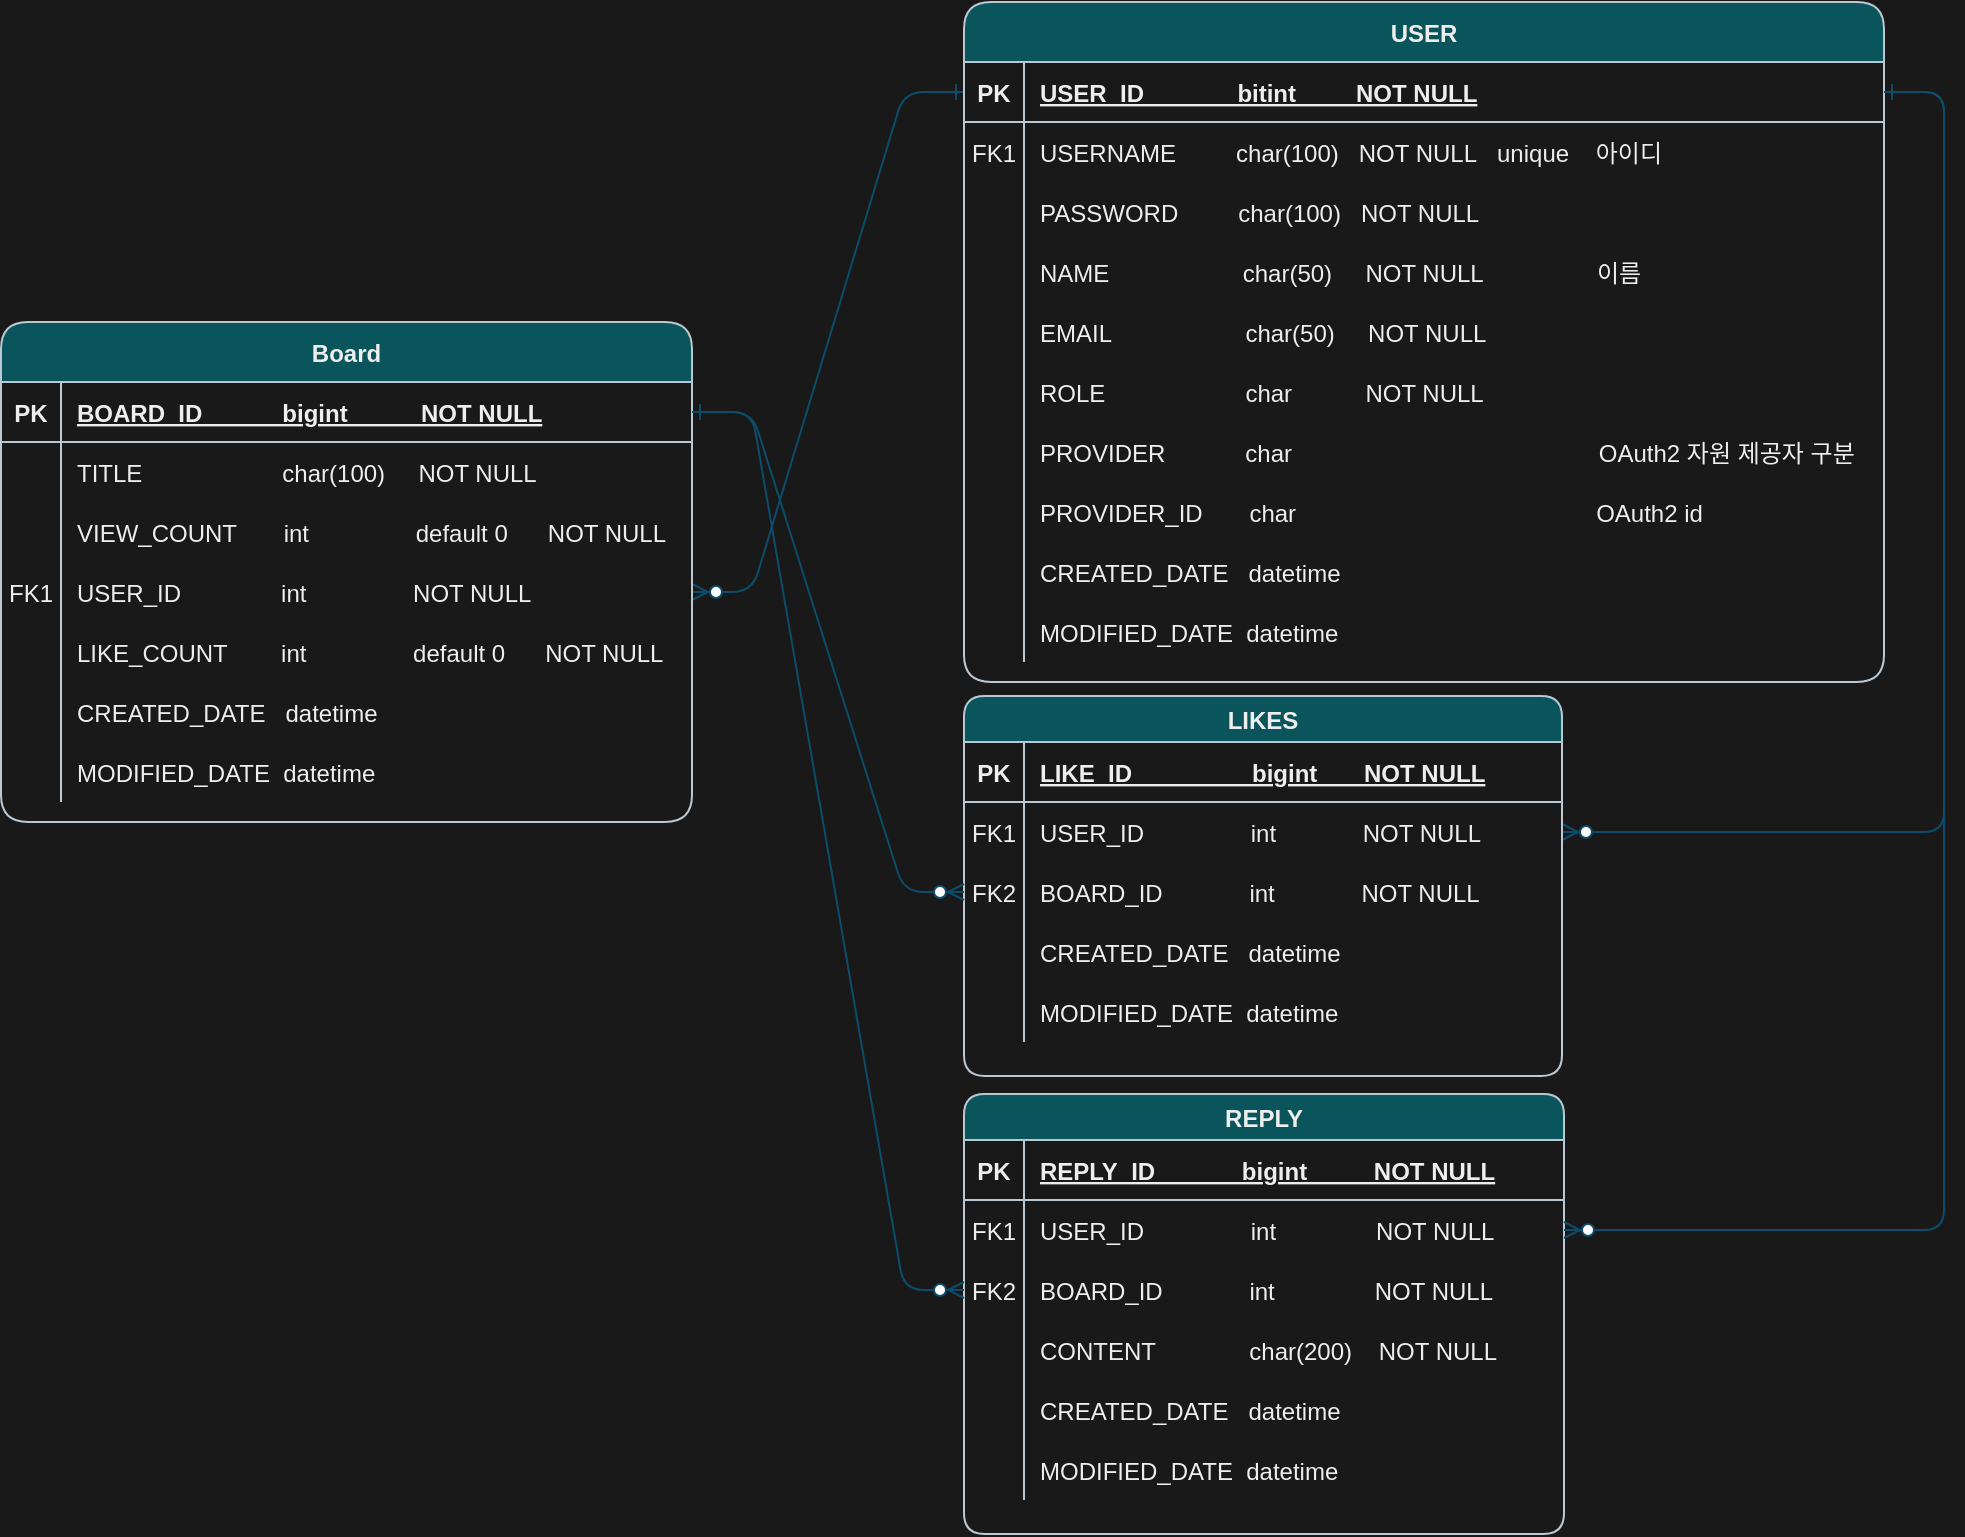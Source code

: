 <mxfile version="21.7.5" type="github">
  <diagram id="R2lEEEUBdFMjLlhIrx00" name="Page-1">
    <mxGraphModel dx="1559" dy="831" grid="0" gridSize="36" guides="1" tooltips="1" connect="1" arrows="1" fold="1" page="1" pageScale="1" pageWidth="3300" pageHeight="4681" background="#191919" math="0" shadow="0" extFonts="Permanent Marker^https://fonts.googleapis.com/css?family=Permanent+Marker">
      <root>
        <mxCell id="0" />
        <mxCell id="1" parent="0" />
        <mxCell id="C-vyLk0tnHw3VtMMgP7b-1" value="" style="edgeStyle=entityRelationEdgeStyle;endArrow=ERzeroToMany;startArrow=ERone;endFill=1;startFill=0;labelBackgroundColor=none;fontColor=default;strokeColor=#0B4D6A;exitX=0;exitY=0.5;exitDx=0;exitDy=0;" parent="1" source="C-vyLk0tnHw3VtMMgP7b-3" target="-HWNEprOn2uuFuB8pTzs-9" edge="1">
          <mxGeometry width="100" height="100" relative="1" as="geometry">
            <mxPoint x="340" y="682" as="sourcePoint" />
            <mxPoint x="232" y="350" as="targetPoint" />
            <Array as="points">
              <mxPoint x="355" y="281" />
              <mxPoint x="336" y="285" />
              <mxPoint x="249" y="335" />
            </Array>
          </mxGeometry>
        </mxCell>
        <mxCell id="C-vyLk0tnHw3VtMMgP7b-12" value="" style="edgeStyle=entityRelationEdgeStyle;endArrow=ERzeroToMany;startArrow=ERone;endFill=1;startFill=0;labelBackgroundColor=none;fontColor=default;strokeColor=#0B4D6A;" parent="1" source="C-vyLk0tnHw3VtMMgP7b-3" target="C-vyLk0tnHw3VtMMgP7b-17" edge="1">
          <mxGeometry width="100" height="100" relative="1" as="geometry">
            <mxPoint x="450" y="142" as="sourcePoint" />
            <mxPoint x="510" y="167" as="targetPoint" />
          </mxGeometry>
        </mxCell>
        <mxCell id="C-vyLk0tnHw3VtMMgP7b-2" value="USER" style="shape=table;startSize=30;container=1;collapsible=1;childLayout=tableLayout;fixedRows=1;rowLines=0;fontStyle=1;align=center;resizeLast=1;rounded=1;labelBackgroundColor=none;fillColor=#09555B;strokeColor=#BAC8D3;fontColor=#EEEEEE;" parent="1" vertex="1">
          <mxGeometry x="526" y="17" width="460" height="340" as="geometry" />
        </mxCell>
        <mxCell id="C-vyLk0tnHw3VtMMgP7b-3" value="" style="shape=partialRectangle;collapsible=0;dropTarget=0;pointerEvents=0;fillColor=none;points=[[0,0.5],[1,0.5]];portConstraint=eastwest;top=0;left=0;right=0;bottom=1;rounded=1;labelBackgroundColor=none;strokeColor=#BAC8D3;fontColor=#EEEEEE;" parent="C-vyLk0tnHw3VtMMgP7b-2" vertex="1">
          <mxGeometry y="30" width="460" height="30" as="geometry" />
        </mxCell>
        <mxCell id="C-vyLk0tnHw3VtMMgP7b-4" value="PK" style="shape=partialRectangle;overflow=hidden;connectable=0;fillColor=none;top=0;left=0;bottom=0;right=0;fontStyle=1;rounded=1;labelBackgroundColor=none;strokeColor=#BAC8D3;fontColor=#EEEEEE;" parent="C-vyLk0tnHw3VtMMgP7b-3" vertex="1">
          <mxGeometry width="30" height="30" as="geometry">
            <mxRectangle width="30" height="30" as="alternateBounds" />
          </mxGeometry>
        </mxCell>
        <mxCell id="C-vyLk0tnHw3VtMMgP7b-5" value="USER_ID              bitint         NOT NULL " style="shape=partialRectangle;overflow=hidden;connectable=0;fillColor=none;top=0;left=0;bottom=0;right=0;align=left;spacingLeft=6;fontStyle=5;rounded=1;labelBackgroundColor=none;strokeColor=#BAC8D3;fontColor=#EEEEEE;" parent="C-vyLk0tnHw3VtMMgP7b-3" vertex="1">
          <mxGeometry x="30" width="430" height="30" as="geometry">
            <mxRectangle width="430" height="30" as="alternateBounds" />
          </mxGeometry>
        </mxCell>
        <mxCell id="C-vyLk0tnHw3VtMMgP7b-6" value="" style="shape=partialRectangle;collapsible=0;dropTarget=0;pointerEvents=0;fillColor=none;points=[[0,0.5],[1,0.5]];portConstraint=eastwest;top=0;left=0;right=0;bottom=0;rounded=1;labelBackgroundColor=none;strokeColor=#BAC8D3;fontColor=#EEEEEE;" parent="C-vyLk0tnHw3VtMMgP7b-2" vertex="1">
          <mxGeometry y="60" width="460" height="30" as="geometry" />
        </mxCell>
        <mxCell id="C-vyLk0tnHw3VtMMgP7b-7" value="FK1" style="shape=partialRectangle;overflow=hidden;connectable=0;fillColor=none;top=0;left=0;bottom=0;right=0;rounded=1;labelBackgroundColor=none;strokeColor=#BAC8D3;fontColor=#EEEEEE;" parent="C-vyLk0tnHw3VtMMgP7b-6" vertex="1">
          <mxGeometry width="30" height="30" as="geometry">
            <mxRectangle width="30" height="30" as="alternateBounds" />
          </mxGeometry>
        </mxCell>
        <mxCell id="C-vyLk0tnHw3VtMMgP7b-8" value="USERNAME         char(100)   NOT NULL   unique    아이디" style="shape=partialRectangle;overflow=hidden;connectable=0;fillColor=none;top=0;left=0;bottom=0;right=0;align=left;spacingLeft=6;rounded=1;labelBackgroundColor=none;strokeColor=#BAC8D3;fontColor=#EEEEEE;" parent="C-vyLk0tnHw3VtMMgP7b-6" vertex="1">
          <mxGeometry x="30" width="430" height="30" as="geometry">
            <mxRectangle width="430" height="30" as="alternateBounds" />
          </mxGeometry>
        </mxCell>
        <mxCell id="C-vyLk0tnHw3VtMMgP7b-9" value="" style="shape=partialRectangle;collapsible=0;dropTarget=0;pointerEvents=0;fillColor=none;points=[[0,0.5],[1,0.5]];portConstraint=eastwest;top=0;left=0;right=0;bottom=0;rounded=1;labelBackgroundColor=none;strokeColor=#BAC8D3;fontColor=#EEEEEE;" parent="C-vyLk0tnHw3VtMMgP7b-2" vertex="1">
          <mxGeometry y="90" width="460" height="30" as="geometry" />
        </mxCell>
        <mxCell id="C-vyLk0tnHw3VtMMgP7b-10" value="" style="shape=partialRectangle;overflow=hidden;connectable=0;fillColor=none;top=0;left=0;bottom=0;right=0;rounded=1;labelBackgroundColor=none;strokeColor=#BAC8D3;fontColor=#EEEEEE;" parent="C-vyLk0tnHw3VtMMgP7b-9" vertex="1">
          <mxGeometry width="30" height="30" as="geometry">
            <mxRectangle width="30" height="30" as="alternateBounds" />
          </mxGeometry>
        </mxCell>
        <mxCell id="C-vyLk0tnHw3VtMMgP7b-11" value="PASSWORD         char(100)   NOT NULL" style="shape=partialRectangle;overflow=hidden;connectable=0;fillColor=none;top=0;left=0;bottom=0;right=0;align=left;spacingLeft=6;rounded=1;labelBackgroundColor=none;strokeColor=#BAC8D3;fontColor=#EEEEEE;" parent="C-vyLk0tnHw3VtMMgP7b-9" vertex="1">
          <mxGeometry x="30" width="430" height="30" as="geometry">
            <mxRectangle width="430" height="30" as="alternateBounds" />
          </mxGeometry>
        </mxCell>
        <mxCell id="-HWNEprOn2uuFuB8pTzs-16" style="shape=partialRectangle;collapsible=0;dropTarget=0;pointerEvents=0;fillColor=none;points=[[0,0.5],[1,0.5]];portConstraint=eastwest;top=0;left=0;right=0;bottom=0;rounded=1;labelBackgroundColor=none;strokeColor=#BAC8D3;fontColor=#EEEEEE;" vertex="1" parent="C-vyLk0tnHw3VtMMgP7b-2">
          <mxGeometry y="120" width="460" height="30" as="geometry" />
        </mxCell>
        <mxCell id="-HWNEprOn2uuFuB8pTzs-17" style="shape=partialRectangle;overflow=hidden;connectable=0;fillColor=none;top=0;left=0;bottom=0;right=0;rounded=1;labelBackgroundColor=none;strokeColor=#BAC8D3;fontColor=#EEEEEE;" vertex="1" parent="-HWNEprOn2uuFuB8pTzs-16">
          <mxGeometry width="30" height="30" as="geometry">
            <mxRectangle width="30" height="30" as="alternateBounds" />
          </mxGeometry>
        </mxCell>
        <mxCell id="-HWNEprOn2uuFuB8pTzs-18" value="NAME                    char(50)     NOT NULL                 이름" style="shape=partialRectangle;overflow=hidden;connectable=0;fillColor=none;top=0;left=0;bottom=0;right=0;align=left;spacingLeft=6;rounded=1;labelBackgroundColor=none;strokeColor=#BAC8D3;fontColor=#EEEEEE;" vertex="1" parent="-HWNEprOn2uuFuB8pTzs-16">
          <mxGeometry x="30" width="430" height="30" as="geometry">
            <mxRectangle width="430" height="30" as="alternateBounds" />
          </mxGeometry>
        </mxCell>
        <mxCell id="-HWNEprOn2uuFuB8pTzs-19" style="shape=partialRectangle;collapsible=0;dropTarget=0;pointerEvents=0;fillColor=none;points=[[0,0.5],[1,0.5]];portConstraint=eastwest;top=0;left=0;right=0;bottom=0;rounded=1;labelBackgroundColor=none;strokeColor=#BAC8D3;fontColor=#EEEEEE;" vertex="1" parent="C-vyLk0tnHw3VtMMgP7b-2">
          <mxGeometry y="150" width="460" height="30" as="geometry" />
        </mxCell>
        <mxCell id="-HWNEprOn2uuFuB8pTzs-20" style="shape=partialRectangle;overflow=hidden;connectable=0;fillColor=none;top=0;left=0;bottom=0;right=0;rounded=1;labelBackgroundColor=none;strokeColor=#BAC8D3;fontColor=#EEEEEE;" vertex="1" parent="-HWNEprOn2uuFuB8pTzs-19">
          <mxGeometry width="30" height="30" as="geometry">
            <mxRectangle width="30" height="30" as="alternateBounds" />
          </mxGeometry>
        </mxCell>
        <mxCell id="-HWNEprOn2uuFuB8pTzs-21" value="EMAIL                    char(50)     NOT NULL" style="shape=partialRectangle;overflow=hidden;connectable=0;fillColor=none;top=0;left=0;bottom=0;right=0;align=left;spacingLeft=6;rounded=1;labelBackgroundColor=none;strokeColor=#BAC8D3;fontColor=#EEEEEE;" vertex="1" parent="-HWNEprOn2uuFuB8pTzs-19">
          <mxGeometry x="30" width="430" height="30" as="geometry">
            <mxRectangle width="430" height="30" as="alternateBounds" />
          </mxGeometry>
        </mxCell>
        <mxCell id="-HWNEprOn2uuFuB8pTzs-22" style="shape=partialRectangle;collapsible=0;dropTarget=0;pointerEvents=0;fillColor=none;points=[[0,0.5],[1,0.5]];portConstraint=eastwest;top=0;left=0;right=0;bottom=0;rounded=1;labelBackgroundColor=none;strokeColor=#BAC8D3;fontColor=#EEEEEE;" vertex="1" parent="C-vyLk0tnHw3VtMMgP7b-2">
          <mxGeometry y="180" width="460" height="30" as="geometry" />
        </mxCell>
        <mxCell id="-HWNEprOn2uuFuB8pTzs-23" style="shape=partialRectangle;overflow=hidden;connectable=0;fillColor=none;top=0;left=0;bottom=0;right=0;rounded=1;labelBackgroundColor=none;strokeColor=#BAC8D3;fontColor=#EEEEEE;" vertex="1" parent="-HWNEprOn2uuFuB8pTzs-22">
          <mxGeometry width="30" height="30" as="geometry">
            <mxRectangle width="30" height="30" as="alternateBounds" />
          </mxGeometry>
        </mxCell>
        <mxCell id="-HWNEprOn2uuFuB8pTzs-24" value="ROLE                     char           NOT NULL" style="shape=partialRectangle;overflow=hidden;connectable=0;fillColor=none;top=0;left=0;bottom=0;right=0;align=left;spacingLeft=6;rounded=1;labelBackgroundColor=none;strokeColor=#BAC8D3;fontColor=#EEEEEE;" vertex="1" parent="-HWNEprOn2uuFuB8pTzs-22">
          <mxGeometry x="30" width="430" height="30" as="geometry">
            <mxRectangle width="430" height="30" as="alternateBounds" />
          </mxGeometry>
        </mxCell>
        <mxCell id="-HWNEprOn2uuFuB8pTzs-28" style="shape=partialRectangle;collapsible=0;dropTarget=0;pointerEvents=0;fillColor=none;points=[[0,0.5],[1,0.5]];portConstraint=eastwest;top=0;left=0;right=0;bottom=0;rounded=1;labelBackgroundColor=none;strokeColor=#BAC8D3;fontColor=#EEEEEE;" vertex="1" parent="C-vyLk0tnHw3VtMMgP7b-2">
          <mxGeometry y="210" width="460" height="30" as="geometry" />
        </mxCell>
        <mxCell id="-HWNEprOn2uuFuB8pTzs-29" style="shape=partialRectangle;overflow=hidden;connectable=0;fillColor=none;top=0;left=0;bottom=0;right=0;rounded=1;labelBackgroundColor=none;strokeColor=#BAC8D3;fontColor=#EEEEEE;" vertex="1" parent="-HWNEprOn2uuFuB8pTzs-28">
          <mxGeometry width="30" height="30" as="geometry">
            <mxRectangle width="30" height="30" as="alternateBounds" />
          </mxGeometry>
        </mxCell>
        <mxCell id="-HWNEprOn2uuFuB8pTzs-30" value="PROVIDER            char                                              OAuth2 자원 제공자 구분" style="shape=partialRectangle;overflow=hidden;connectable=0;fillColor=none;top=0;left=0;bottom=0;right=0;align=left;spacingLeft=6;rounded=1;labelBackgroundColor=none;strokeColor=#BAC8D3;fontColor=#EEEEEE;" vertex="1" parent="-HWNEprOn2uuFuB8pTzs-28">
          <mxGeometry x="30" width="430" height="30" as="geometry">
            <mxRectangle width="430" height="30" as="alternateBounds" />
          </mxGeometry>
        </mxCell>
        <mxCell id="-HWNEprOn2uuFuB8pTzs-25" style="shape=partialRectangle;collapsible=0;dropTarget=0;pointerEvents=0;fillColor=none;points=[[0,0.5],[1,0.5]];portConstraint=eastwest;top=0;left=0;right=0;bottom=0;rounded=1;labelBackgroundColor=none;strokeColor=#BAC8D3;fontColor=#EEEEEE;" vertex="1" parent="C-vyLk0tnHw3VtMMgP7b-2">
          <mxGeometry y="240" width="460" height="30" as="geometry" />
        </mxCell>
        <mxCell id="-HWNEprOn2uuFuB8pTzs-26" style="shape=partialRectangle;overflow=hidden;connectable=0;fillColor=none;top=0;left=0;bottom=0;right=0;rounded=1;labelBackgroundColor=none;strokeColor=#BAC8D3;fontColor=#EEEEEE;" vertex="1" parent="-HWNEprOn2uuFuB8pTzs-25">
          <mxGeometry width="30" height="30" as="geometry">
            <mxRectangle width="30" height="30" as="alternateBounds" />
          </mxGeometry>
        </mxCell>
        <mxCell id="-HWNEprOn2uuFuB8pTzs-27" value="PROVIDER_ID       char                                             OAuth2 id" style="shape=partialRectangle;overflow=hidden;connectable=0;fillColor=none;top=0;left=0;bottom=0;right=0;align=left;spacingLeft=6;rounded=1;labelBackgroundColor=none;strokeColor=#BAC8D3;fontColor=#EEEEEE;" vertex="1" parent="-HWNEprOn2uuFuB8pTzs-25">
          <mxGeometry x="30" width="430" height="30" as="geometry">
            <mxRectangle width="430" height="30" as="alternateBounds" />
          </mxGeometry>
        </mxCell>
        <mxCell id="-HWNEprOn2uuFuB8pTzs-58" style="shape=partialRectangle;collapsible=0;dropTarget=0;pointerEvents=0;fillColor=none;points=[[0,0.5],[1,0.5]];portConstraint=eastwest;top=0;left=0;right=0;bottom=0;rounded=1;labelBackgroundColor=none;strokeColor=#BAC8D3;fontColor=#EEEEEE;" vertex="1" parent="C-vyLk0tnHw3VtMMgP7b-2">
          <mxGeometry y="270" width="460" height="30" as="geometry" />
        </mxCell>
        <mxCell id="-HWNEprOn2uuFuB8pTzs-59" style="shape=partialRectangle;overflow=hidden;connectable=0;fillColor=none;top=0;left=0;bottom=0;right=0;rounded=1;labelBackgroundColor=none;strokeColor=#BAC8D3;fontColor=#EEEEEE;" vertex="1" parent="-HWNEprOn2uuFuB8pTzs-58">
          <mxGeometry width="30" height="30" as="geometry">
            <mxRectangle width="30" height="30" as="alternateBounds" />
          </mxGeometry>
        </mxCell>
        <mxCell id="-HWNEprOn2uuFuB8pTzs-60" value="CREATED_DATE   datetime" style="shape=partialRectangle;overflow=hidden;connectable=0;fillColor=none;top=0;left=0;bottom=0;right=0;align=left;spacingLeft=6;rounded=1;labelBackgroundColor=none;strokeColor=#BAC8D3;fontColor=#EEEEEE;" vertex="1" parent="-HWNEprOn2uuFuB8pTzs-58">
          <mxGeometry x="30" width="430" height="30" as="geometry">
            <mxRectangle width="430" height="30" as="alternateBounds" />
          </mxGeometry>
        </mxCell>
        <mxCell id="-HWNEprOn2uuFuB8pTzs-61" style="shape=partialRectangle;collapsible=0;dropTarget=0;pointerEvents=0;fillColor=none;points=[[0,0.5],[1,0.5]];portConstraint=eastwest;top=0;left=0;right=0;bottom=0;rounded=1;labelBackgroundColor=none;strokeColor=#BAC8D3;fontColor=#EEEEEE;" vertex="1" parent="C-vyLk0tnHw3VtMMgP7b-2">
          <mxGeometry y="300" width="460" height="30" as="geometry" />
        </mxCell>
        <mxCell id="-HWNEprOn2uuFuB8pTzs-62" style="shape=partialRectangle;overflow=hidden;connectable=0;fillColor=none;top=0;left=0;bottom=0;right=0;rounded=1;labelBackgroundColor=none;strokeColor=#BAC8D3;fontColor=#EEEEEE;" vertex="1" parent="-HWNEprOn2uuFuB8pTzs-61">
          <mxGeometry width="30" height="30" as="geometry">
            <mxRectangle width="30" height="30" as="alternateBounds" />
          </mxGeometry>
        </mxCell>
        <mxCell id="-HWNEprOn2uuFuB8pTzs-63" value="MODIFIED_DATE  datetime" style="shape=partialRectangle;overflow=hidden;connectable=0;fillColor=none;top=0;left=0;bottom=0;right=0;align=left;spacingLeft=6;rounded=1;labelBackgroundColor=none;strokeColor=#BAC8D3;fontColor=#EEEEEE;" vertex="1" parent="-HWNEprOn2uuFuB8pTzs-61">
          <mxGeometry x="30" width="430" height="30" as="geometry">
            <mxRectangle width="430" height="30" as="alternateBounds" />
          </mxGeometry>
        </mxCell>
        <mxCell id="C-vyLk0tnHw3VtMMgP7b-13" value="LIKES" style="shape=table;startSize=23;container=1;collapsible=1;childLayout=tableLayout;fixedRows=1;rowLines=0;fontStyle=1;align=center;resizeLast=1;rounded=1;labelBackgroundColor=none;fillColor=#09555B;strokeColor=#BAC8D3;fontColor=#EEEEEE;" parent="1" vertex="1">
          <mxGeometry x="526" y="364" width="299" height="190" as="geometry" />
        </mxCell>
        <mxCell id="C-vyLk0tnHw3VtMMgP7b-14" value="" style="shape=partialRectangle;collapsible=0;dropTarget=0;pointerEvents=0;fillColor=none;points=[[0,0.5],[1,0.5]];portConstraint=eastwest;top=0;left=0;right=0;bottom=1;rounded=1;labelBackgroundColor=none;strokeColor=#BAC8D3;fontColor=#EEEEEE;" parent="C-vyLk0tnHw3VtMMgP7b-13" vertex="1">
          <mxGeometry y="23" width="299" height="30" as="geometry" />
        </mxCell>
        <mxCell id="C-vyLk0tnHw3VtMMgP7b-15" value="PK" style="shape=partialRectangle;overflow=hidden;connectable=0;fillColor=none;top=0;left=0;bottom=0;right=0;fontStyle=1;rounded=1;labelBackgroundColor=none;strokeColor=#BAC8D3;fontColor=#EEEEEE;" parent="C-vyLk0tnHw3VtMMgP7b-14" vertex="1">
          <mxGeometry width="30" height="30" as="geometry">
            <mxRectangle width="30" height="30" as="alternateBounds" />
          </mxGeometry>
        </mxCell>
        <mxCell id="C-vyLk0tnHw3VtMMgP7b-16" value="LIKE_ID                  bigint       NOT NULL " style="shape=partialRectangle;overflow=hidden;connectable=0;fillColor=none;top=0;left=0;bottom=0;right=0;align=left;spacingLeft=6;fontStyle=5;rounded=1;labelBackgroundColor=none;strokeColor=#BAC8D3;fontColor=#EEEEEE;" parent="C-vyLk0tnHw3VtMMgP7b-14" vertex="1">
          <mxGeometry x="30" width="269" height="30" as="geometry">
            <mxRectangle width="269" height="30" as="alternateBounds" />
          </mxGeometry>
        </mxCell>
        <mxCell id="C-vyLk0tnHw3VtMMgP7b-17" value="" style="shape=partialRectangle;collapsible=0;dropTarget=0;pointerEvents=0;fillColor=none;points=[[0,0.5],[1,0.5]];portConstraint=eastwest;top=0;left=0;right=0;bottom=0;rounded=1;labelBackgroundColor=none;strokeColor=#BAC8D3;fontColor=#EEEEEE;" parent="C-vyLk0tnHw3VtMMgP7b-13" vertex="1">
          <mxGeometry y="53" width="299" height="30" as="geometry" />
        </mxCell>
        <mxCell id="C-vyLk0tnHw3VtMMgP7b-18" value="FK1" style="shape=partialRectangle;overflow=hidden;connectable=0;fillColor=none;top=0;left=0;bottom=0;right=0;rounded=1;labelBackgroundColor=none;strokeColor=#BAC8D3;fontColor=#EEEEEE;" parent="C-vyLk0tnHw3VtMMgP7b-17" vertex="1">
          <mxGeometry width="30" height="30" as="geometry">
            <mxRectangle width="30" height="30" as="alternateBounds" />
          </mxGeometry>
        </mxCell>
        <mxCell id="C-vyLk0tnHw3VtMMgP7b-19" value="USER_ID                int             NOT NULL" style="shape=partialRectangle;overflow=hidden;connectable=0;fillColor=none;top=0;left=0;bottom=0;right=0;align=left;spacingLeft=6;rounded=1;labelBackgroundColor=none;strokeColor=#BAC8D3;fontColor=#EEEEEE;" parent="C-vyLk0tnHw3VtMMgP7b-17" vertex="1">
          <mxGeometry x="30" width="269" height="30" as="geometry">
            <mxRectangle width="269" height="30" as="alternateBounds" />
          </mxGeometry>
        </mxCell>
        <mxCell id="C-vyLk0tnHw3VtMMgP7b-20" value="" style="shape=partialRectangle;collapsible=0;dropTarget=0;pointerEvents=0;fillColor=none;points=[[0,0.5],[1,0.5]];portConstraint=eastwest;top=0;left=0;right=0;bottom=0;rounded=1;labelBackgroundColor=none;strokeColor=#BAC8D3;fontColor=#EEEEEE;" parent="C-vyLk0tnHw3VtMMgP7b-13" vertex="1">
          <mxGeometry y="83" width="299" height="30" as="geometry" />
        </mxCell>
        <mxCell id="C-vyLk0tnHw3VtMMgP7b-21" value="FK2" style="shape=partialRectangle;overflow=hidden;connectable=0;fillColor=none;top=0;left=0;bottom=0;right=0;rounded=1;labelBackgroundColor=none;strokeColor=#BAC8D3;fontColor=#EEEEEE;" parent="C-vyLk0tnHw3VtMMgP7b-20" vertex="1">
          <mxGeometry width="30" height="30" as="geometry">
            <mxRectangle width="30" height="30" as="alternateBounds" />
          </mxGeometry>
        </mxCell>
        <mxCell id="C-vyLk0tnHw3VtMMgP7b-22" value="BOARD_ID             int             NOT NULL" style="shape=partialRectangle;overflow=hidden;connectable=0;fillColor=none;top=0;left=0;bottom=0;right=0;align=left;spacingLeft=6;rounded=1;labelBackgroundColor=none;strokeColor=#BAC8D3;fontColor=#EEEEEE;" parent="C-vyLk0tnHw3VtMMgP7b-20" vertex="1">
          <mxGeometry x="30" width="269" height="30" as="geometry">
            <mxRectangle width="269" height="30" as="alternateBounds" />
          </mxGeometry>
        </mxCell>
        <mxCell id="-HWNEprOn2uuFuB8pTzs-64" style="shape=partialRectangle;collapsible=0;dropTarget=0;pointerEvents=0;fillColor=none;points=[[0,0.5],[1,0.5]];portConstraint=eastwest;top=0;left=0;right=0;bottom=0;rounded=1;labelBackgroundColor=none;strokeColor=#BAC8D3;fontColor=#EEEEEE;" vertex="1" parent="C-vyLk0tnHw3VtMMgP7b-13">
          <mxGeometry y="113" width="299" height="30" as="geometry" />
        </mxCell>
        <mxCell id="-HWNEprOn2uuFuB8pTzs-65" style="shape=partialRectangle;overflow=hidden;connectable=0;fillColor=none;top=0;left=0;bottom=0;right=0;rounded=1;labelBackgroundColor=none;strokeColor=#BAC8D3;fontColor=#EEEEEE;" vertex="1" parent="-HWNEprOn2uuFuB8pTzs-64">
          <mxGeometry width="30" height="30" as="geometry">
            <mxRectangle width="30" height="30" as="alternateBounds" />
          </mxGeometry>
        </mxCell>
        <mxCell id="-HWNEprOn2uuFuB8pTzs-66" value="CREATED_DATE   datetime" style="shape=partialRectangle;overflow=hidden;connectable=0;fillColor=none;top=0;left=0;bottom=0;right=0;align=left;spacingLeft=6;rounded=1;labelBackgroundColor=none;strokeColor=#BAC8D3;fontColor=#EEEEEE;" vertex="1" parent="-HWNEprOn2uuFuB8pTzs-64">
          <mxGeometry x="30" width="269" height="30" as="geometry">
            <mxRectangle width="269" height="30" as="alternateBounds" />
          </mxGeometry>
        </mxCell>
        <mxCell id="-HWNEprOn2uuFuB8pTzs-67" style="shape=partialRectangle;collapsible=0;dropTarget=0;pointerEvents=0;fillColor=none;points=[[0,0.5],[1,0.5]];portConstraint=eastwest;top=0;left=0;right=0;bottom=0;rounded=1;labelBackgroundColor=none;strokeColor=#BAC8D3;fontColor=#EEEEEE;" vertex="1" parent="C-vyLk0tnHw3VtMMgP7b-13">
          <mxGeometry y="143" width="299" height="30" as="geometry" />
        </mxCell>
        <mxCell id="-HWNEprOn2uuFuB8pTzs-68" style="shape=partialRectangle;overflow=hidden;connectable=0;fillColor=none;top=0;left=0;bottom=0;right=0;rounded=1;labelBackgroundColor=none;strokeColor=#BAC8D3;fontColor=#EEEEEE;" vertex="1" parent="-HWNEprOn2uuFuB8pTzs-67">
          <mxGeometry width="30" height="30" as="geometry">
            <mxRectangle width="30" height="30" as="alternateBounds" />
          </mxGeometry>
        </mxCell>
        <mxCell id="-HWNEprOn2uuFuB8pTzs-69" value="MODIFIED_DATE  datetime" style="shape=partialRectangle;overflow=hidden;connectable=0;fillColor=none;top=0;left=0;bottom=0;right=0;align=left;spacingLeft=6;rounded=1;labelBackgroundColor=none;strokeColor=#BAC8D3;fontColor=#EEEEEE;" vertex="1" parent="-HWNEprOn2uuFuB8pTzs-67">
          <mxGeometry x="30" width="269" height="30" as="geometry">
            <mxRectangle width="269" height="30" as="alternateBounds" />
          </mxGeometry>
        </mxCell>
        <mxCell id="C-vyLk0tnHw3VtMMgP7b-23" value="Board" style="shape=table;startSize=30;container=1;collapsible=1;childLayout=tableLayout;fixedRows=1;rowLines=0;fontStyle=1;align=center;resizeLast=1;rounded=1;labelBackgroundColor=none;fillColor=#09555B;strokeColor=#BAC8D3;fontColor=#EEEEEE;" parent="1" vertex="1">
          <mxGeometry x="44.5" y="177" width="345.5" height="250" as="geometry" />
        </mxCell>
        <mxCell id="C-vyLk0tnHw3VtMMgP7b-24" value="" style="shape=partialRectangle;collapsible=0;dropTarget=0;pointerEvents=0;fillColor=none;points=[[0,0.5],[1,0.5]];portConstraint=eastwest;top=0;left=0;right=0;bottom=1;rounded=1;labelBackgroundColor=none;strokeColor=#BAC8D3;fontColor=#EEEEEE;" parent="C-vyLk0tnHw3VtMMgP7b-23" vertex="1">
          <mxGeometry y="30" width="345.5" height="30" as="geometry" />
        </mxCell>
        <mxCell id="C-vyLk0tnHw3VtMMgP7b-25" value="PK" style="shape=partialRectangle;overflow=hidden;connectable=0;fillColor=none;top=0;left=0;bottom=0;right=0;fontStyle=1;rounded=1;labelBackgroundColor=none;strokeColor=#BAC8D3;fontColor=#EEEEEE;" parent="C-vyLk0tnHw3VtMMgP7b-24" vertex="1">
          <mxGeometry width="30" height="30" as="geometry">
            <mxRectangle width="30" height="30" as="alternateBounds" />
          </mxGeometry>
        </mxCell>
        <mxCell id="C-vyLk0tnHw3VtMMgP7b-26" value="BOARD_ID            bigint           NOT NULL " style="shape=partialRectangle;overflow=hidden;connectable=0;fillColor=none;top=0;left=0;bottom=0;right=0;align=left;spacingLeft=6;fontStyle=5;rounded=1;labelBackgroundColor=none;strokeColor=#BAC8D3;fontColor=#EEEEEE;" parent="C-vyLk0tnHw3VtMMgP7b-24" vertex="1">
          <mxGeometry x="30" width="315.5" height="30" as="geometry">
            <mxRectangle width="315.5" height="30" as="alternateBounds" />
          </mxGeometry>
        </mxCell>
        <mxCell id="C-vyLk0tnHw3VtMMgP7b-27" value="" style="shape=partialRectangle;collapsible=0;dropTarget=0;pointerEvents=0;fillColor=none;points=[[0,0.5],[1,0.5]];portConstraint=eastwest;top=0;left=0;right=0;bottom=0;rounded=1;labelBackgroundColor=none;strokeColor=#BAC8D3;fontColor=#EEEEEE;" parent="C-vyLk0tnHw3VtMMgP7b-23" vertex="1">
          <mxGeometry y="60" width="345.5" height="30" as="geometry" />
        </mxCell>
        <mxCell id="C-vyLk0tnHw3VtMMgP7b-28" value="" style="shape=partialRectangle;overflow=hidden;connectable=0;fillColor=none;top=0;left=0;bottom=0;right=0;rounded=1;labelBackgroundColor=none;strokeColor=#BAC8D3;fontColor=#EEEEEE;" parent="C-vyLk0tnHw3VtMMgP7b-27" vertex="1">
          <mxGeometry width="30" height="30" as="geometry">
            <mxRectangle width="30" height="30" as="alternateBounds" />
          </mxGeometry>
        </mxCell>
        <mxCell id="C-vyLk0tnHw3VtMMgP7b-29" value="TITLE                     char(100)     NOT NULL" style="shape=partialRectangle;overflow=hidden;connectable=0;fillColor=none;top=0;left=0;bottom=0;right=0;align=left;spacingLeft=6;rounded=1;labelBackgroundColor=none;strokeColor=#BAC8D3;fontColor=#EEEEEE;" parent="C-vyLk0tnHw3VtMMgP7b-27" vertex="1">
          <mxGeometry x="30" width="315.5" height="30" as="geometry">
            <mxRectangle width="315.5" height="30" as="alternateBounds" />
          </mxGeometry>
        </mxCell>
        <mxCell id="-HWNEprOn2uuFuB8pTzs-6" style="shape=partialRectangle;collapsible=0;dropTarget=0;pointerEvents=0;fillColor=none;points=[[0,0.5],[1,0.5]];portConstraint=eastwest;top=0;left=0;right=0;bottom=0;rounded=1;labelBackgroundColor=none;strokeColor=#BAC8D3;fontColor=#EEEEEE;" vertex="1" parent="C-vyLk0tnHw3VtMMgP7b-23">
          <mxGeometry y="90" width="345.5" height="30" as="geometry" />
        </mxCell>
        <mxCell id="-HWNEprOn2uuFuB8pTzs-7" style="shape=partialRectangle;overflow=hidden;connectable=0;fillColor=none;top=0;left=0;bottom=0;right=0;rounded=1;labelBackgroundColor=none;strokeColor=#BAC8D3;fontColor=#EEEEEE;" vertex="1" parent="-HWNEprOn2uuFuB8pTzs-6">
          <mxGeometry width="30" height="30" as="geometry">
            <mxRectangle width="30" height="30" as="alternateBounds" />
          </mxGeometry>
        </mxCell>
        <mxCell id="-HWNEprOn2uuFuB8pTzs-8" value="VIEW_COUNT       int                default 0      NOT NULL" style="shape=partialRectangle;overflow=hidden;connectable=0;fillColor=none;top=0;left=0;bottom=0;right=0;align=left;spacingLeft=6;rounded=1;labelBackgroundColor=none;strokeColor=#BAC8D3;fontColor=#EEEEEE;" vertex="1" parent="-HWNEprOn2uuFuB8pTzs-6">
          <mxGeometry x="30" width="315.5" height="30" as="geometry">
            <mxRectangle width="315.5" height="30" as="alternateBounds" />
          </mxGeometry>
        </mxCell>
        <mxCell id="-HWNEprOn2uuFuB8pTzs-9" style="shape=partialRectangle;collapsible=0;dropTarget=0;pointerEvents=0;fillColor=none;points=[[0,0.5],[1,0.5]];portConstraint=eastwest;top=0;left=0;right=0;bottom=0;rounded=1;labelBackgroundColor=none;strokeColor=#BAC8D3;fontColor=#EEEEEE;" vertex="1" parent="C-vyLk0tnHw3VtMMgP7b-23">
          <mxGeometry y="120" width="345.5" height="30" as="geometry" />
        </mxCell>
        <mxCell id="-HWNEprOn2uuFuB8pTzs-10" value="FK1" style="shape=partialRectangle;overflow=hidden;connectable=0;fillColor=none;top=0;left=0;bottom=0;right=0;rounded=1;labelBackgroundColor=none;strokeColor=#BAC8D3;fontColor=#EEEEEE;" vertex="1" parent="-HWNEprOn2uuFuB8pTzs-9">
          <mxGeometry width="30" height="30" as="geometry">
            <mxRectangle width="30" height="30" as="alternateBounds" />
          </mxGeometry>
        </mxCell>
        <mxCell id="-HWNEprOn2uuFuB8pTzs-11" value="USER_ID               int                NOT NULL" style="shape=partialRectangle;overflow=hidden;connectable=0;fillColor=none;top=0;left=0;bottom=0;right=0;align=left;spacingLeft=6;rounded=1;labelBackgroundColor=none;strokeColor=#BAC8D3;fontColor=#EEEEEE;" vertex="1" parent="-HWNEprOn2uuFuB8pTzs-9">
          <mxGeometry x="30" width="315.5" height="30" as="geometry">
            <mxRectangle width="315.5" height="30" as="alternateBounds" />
          </mxGeometry>
        </mxCell>
        <mxCell id="-HWNEprOn2uuFuB8pTzs-12" style="shape=partialRectangle;collapsible=0;dropTarget=0;pointerEvents=0;fillColor=none;points=[[0,0.5],[1,0.5]];portConstraint=eastwest;top=0;left=0;right=0;bottom=0;rounded=1;labelBackgroundColor=none;strokeColor=#BAC8D3;fontColor=#EEEEEE;" vertex="1" parent="C-vyLk0tnHw3VtMMgP7b-23">
          <mxGeometry y="150" width="345.5" height="30" as="geometry" />
        </mxCell>
        <mxCell id="-HWNEprOn2uuFuB8pTzs-13" style="shape=partialRectangle;overflow=hidden;connectable=0;fillColor=none;top=0;left=0;bottom=0;right=0;rounded=1;labelBackgroundColor=none;strokeColor=#BAC8D3;fontColor=#EEEEEE;" vertex="1" parent="-HWNEprOn2uuFuB8pTzs-12">
          <mxGeometry width="30" height="30" as="geometry">
            <mxRectangle width="30" height="30" as="alternateBounds" />
          </mxGeometry>
        </mxCell>
        <mxCell id="-HWNEprOn2uuFuB8pTzs-14" value="LIKE_COUNT        int                default 0      NOT NULL" style="shape=partialRectangle;overflow=hidden;connectable=0;fillColor=none;top=0;left=0;bottom=0;right=0;align=left;spacingLeft=6;rounded=1;labelBackgroundColor=none;strokeColor=#BAC8D3;fontColor=#EEEEEE;" vertex="1" parent="-HWNEprOn2uuFuB8pTzs-12">
          <mxGeometry x="30" width="315.5" height="30" as="geometry">
            <mxRectangle width="315.5" height="30" as="alternateBounds" />
          </mxGeometry>
        </mxCell>
        <mxCell id="-HWNEprOn2uuFuB8pTzs-49" style="shape=partialRectangle;collapsible=0;dropTarget=0;pointerEvents=0;fillColor=none;points=[[0,0.5],[1,0.5]];portConstraint=eastwest;top=0;left=0;right=0;bottom=0;rounded=1;labelBackgroundColor=none;strokeColor=#BAC8D3;fontColor=#EEEEEE;" vertex="1" parent="C-vyLk0tnHw3VtMMgP7b-23">
          <mxGeometry y="180" width="345.5" height="30" as="geometry" />
        </mxCell>
        <mxCell id="-HWNEprOn2uuFuB8pTzs-50" style="shape=partialRectangle;overflow=hidden;connectable=0;fillColor=none;top=0;left=0;bottom=0;right=0;rounded=1;labelBackgroundColor=none;strokeColor=#BAC8D3;fontColor=#EEEEEE;" vertex="1" parent="-HWNEprOn2uuFuB8pTzs-49">
          <mxGeometry width="30" height="30" as="geometry">
            <mxRectangle width="30" height="30" as="alternateBounds" />
          </mxGeometry>
        </mxCell>
        <mxCell id="-HWNEprOn2uuFuB8pTzs-51" value="CREATED_DATE   datetime" style="shape=partialRectangle;overflow=hidden;connectable=0;fillColor=none;top=0;left=0;bottom=0;right=0;align=left;spacingLeft=6;rounded=1;labelBackgroundColor=none;strokeColor=#BAC8D3;fontColor=#EEEEEE;" vertex="1" parent="-HWNEprOn2uuFuB8pTzs-49">
          <mxGeometry x="30" width="315.5" height="30" as="geometry">
            <mxRectangle width="315.5" height="30" as="alternateBounds" />
          </mxGeometry>
        </mxCell>
        <mxCell id="-HWNEprOn2uuFuB8pTzs-52" style="shape=partialRectangle;collapsible=0;dropTarget=0;pointerEvents=0;fillColor=none;points=[[0,0.5],[1,0.5]];portConstraint=eastwest;top=0;left=0;right=0;bottom=0;rounded=1;labelBackgroundColor=none;strokeColor=#BAC8D3;fontColor=#EEEEEE;" vertex="1" parent="C-vyLk0tnHw3VtMMgP7b-23">
          <mxGeometry y="210" width="345.5" height="30" as="geometry" />
        </mxCell>
        <mxCell id="-HWNEprOn2uuFuB8pTzs-53" style="shape=partialRectangle;overflow=hidden;connectable=0;fillColor=none;top=0;left=0;bottom=0;right=0;rounded=1;labelBackgroundColor=none;strokeColor=#BAC8D3;fontColor=#EEEEEE;" vertex="1" parent="-HWNEprOn2uuFuB8pTzs-52">
          <mxGeometry width="30" height="30" as="geometry">
            <mxRectangle width="30" height="30" as="alternateBounds" />
          </mxGeometry>
        </mxCell>
        <mxCell id="-HWNEprOn2uuFuB8pTzs-54" value="MODIFIED_DATE  datetime" style="shape=partialRectangle;overflow=hidden;connectable=0;fillColor=none;top=0;left=0;bottom=0;right=0;align=left;spacingLeft=6;rounded=1;labelBackgroundColor=none;strokeColor=#BAC8D3;fontColor=#EEEEEE;" vertex="1" parent="-HWNEprOn2uuFuB8pTzs-52">
          <mxGeometry x="30" width="315.5" height="30" as="geometry">
            <mxRectangle width="315.5" height="30" as="alternateBounds" />
          </mxGeometry>
        </mxCell>
        <mxCell id="-HWNEprOn2uuFuB8pTzs-31" value="" style="edgeStyle=entityRelationEdgeStyle;endArrow=ERzeroToMany;startArrow=ERone;endFill=1;startFill=0;labelBackgroundColor=none;fontColor=default;strokeColor=#0B4D6A;exitX=1;exitY=0.5;exitDx=0;exitDy=0;" edge="1" parent="1" source="C-vyLk0tnHw3VtMMgP7b-24" target="C-vyLk0tnHw3VtMMgP7b-20">
          <mxGeometry width="100" height="100" relative="1" as="geometry">
            <mxPoint x="917" y="163" as="sourcePoint" />
            <mxPoint x="537" y="573" as="targetPoint" />
            <Array as="points">
              <mxPoint x="496" y="398" />
              <mxPoint x="465" y="422" />
            </Array>
          </mxGeometry>
        </mxCell>
        <mxCell id="-HWNEprOn2uuFuB8pTzs-32" value="REPLY" style="shape=table;startSize=23;container=1;collapsible=1;childLayout=tableLayout;fixedRows=1;rowLines=0;fontStyle=1;align=center;resizeLast=1;rounded=1;labelBackgroundColor=none;fillColor=#09555B;strokeColor=#BAC8D3;fontColor=#EEEEEE;" vertex="1" parent="1">
          <mxGeometry x="526" y="563" width="300" height="220" as="geometry" />
        </mxCell>
        <mxCell id="-HWNEprOn2uuFuB8pTzs-33" value="" style="shape=partialRectangle;collapsible=0;dropTarget=0;pointerEvents=0;fillColor=none;points=[[0,0.5],[1,0.5]];portConstraint=eastwest;top=0;left=0;right=0;bottom=1;rounded=1;labelBackgroundColor=none;strokeColor=#BAC8D3;fontColor=#EEEEEE;" vertex="1" parent="-HWNEprOn2uuFuB8pTzs-32">
          <mxGeometry y="23" width="300" height="30" as="geometry" />
        </mxCell>
        <mxCell id="-HWNEprOn2uuFuB8pTzs-34" value="PK" style="shape=partialRectangle;overflow=hidden;connectable=0;fillColor=none;top=0;left=0;bottom=0;right=0;fontStyle=1;rounded=1;labelBackgroundColor=none;strokeColor=#BAC8D3;fontColor=#EEEEEE;" vertex="1" parent="-HWNEprOn2uuFuB8pTzs-33">
          <mxGeometry width="30" height="30" as="geometry">
            <mxRectangle width="30" height="30" as="alternateBounds" />
          </mxGeometry>
        </mxCell>
        <mxCell id="-HWNEprOn2uuFuB8pTzs-35" value="REPLY_ID             bigint          NOT NULL " style="shape=partialRectangle;overflow=hidden;connectable=0;fillColor=none;top=0;left=0;bottom=0;right=0;align=left;spacingLeft=6;fontStyle=5;rounded=1;labelBackgroundColor=none;strokeColor=#BAC8D3;fontColor=#EEEEEE;" vertex="1" parent="-HWNEprOn2uuFuB8pTzs-33">
          <mxGeometry x="30" width="270" height="30" as="geometry">
            <mxRectangle width="270" height="30" as="alternateBounds" />
          </mxGeometry>
        </mxCell>
        <mxCell id="-HWNEprOn2uuFuB8pTzs-36" value="" style="shape=partialRectangle;collapsible=0;dropTarget=0;pointerEvents=0;fillColor=none;points=[[0,0.5],[1,0.5]];portConstraint=eastwest;top=0;left=0;right=0;bottom=0;rounded=1;labelBackgroundColor=none;strokeColor=#BAC8D3;fontColor=#EEEEEE;" vertex="1" parent="-HWNEprOn2uuFuB8pTzs-32">
          <mxGeometry y="53" width="300" height="30" as="geometry" />
        </mxCell>
        <mxCell id="-HWNEprOn2uuFuB8pTzs-37" value="FK1" style="shape=partialRectangle;overflow=hidden;connectable=0;fillColor=none;top=0;left=0;bottom=0;right=0;rounded=1;labelBackgroundColor=none;strokeColor=#BAC8D3;fontColor=#EEEEEE;" vertex="1" parent="-HWNEprOn2uuFuB8pTzs-36">
          <mxGeometry width="30" height="30" as="geometry">
            <mxRectangle width="30" height="30" as="alternateBounds" />
          </mxGeometry>
        </mxCell>
        <mxCell id="-HWNEprOn2uuFuB8pTzs-38" value="USER_ID                int               NOT NULL" style="shape=partialRectangle;overflow=hidden;connectable=0;fillColor=none;top=0;left=0;bottom=0;right=0;align=left;spacingLeft=6;rounded=1;labelBackgroundColor=none;strokeColor=#BAC8D3;fontColor=#EEEEEE;" vertex="1" parent="-HWNEprOn2uuFuB8pTzs-36">
          <mxGeometry x="30" width="270" height="30" as="geometry">
            <mxRectangle width="270" height="30" as="alternateBounds" />
          </mxGeometry>
        </mxCell>
        <mxCell id="-HWNEprOn2uuFuB8pTzs-39" value="" style="shape=partialRectangle;collapsible=0;dropTarget=0;pointerEvents=0;fillColor=none;points=[[0,0.5],[1,0.5]];portConstraint=eastwest;top=0;left=0;right=0;bottom=0;rounded=1;labelBackgroundColor=none;strokeColor=#BAC8D3;fontColor=#EEEEEE;" vertex="1" parent="-HWNEprOn2uuFuB8pTzs-32">
          <mxGeometry y="83" width="300" height="30" as="geometry" />
        </mxCell>
        <mxCell id="-HWNEprOn2uuFuB8pTzs-40" value="FK2" style="shape=partialRectangle;overflow=hidden;connectable=0;fillColor=none;top=0;left=0;bottom=0;right=0;rounded=1;labelBackgroundColor=none;strokeColor=#BAC8D3;fontColor=#EEEEEE;" vertex="1" parent="-HWNEprOn2uuFuB8pTzs-39">
          <mxGeometry width="30" height="30" as="geometry">
            <mxRectangle width="30" height="30" as="alternateBounds" />
          </mxGeometry>
        </mxCell>
        <mxCell id="-HWNEprOn2uuFuB8pTzs-41" value="BOARD_ID             int               NOT NULL" style="shape=partialRectangle;overflow=hidden;connectable=0;fillColor=none;top=0;left=0;bottom=0;right=0;align=left;spacingLeft=6;rounded=1;labelBackgroundColor=none;strokeColor=#BAC8D3;fontColor=#EEEEEE;" vertex="1" parent="-HWNEprOn2uuFuB8pTzs-39">
          <mxGeometry x="30" width="270" height="30" as="geometry">
            <mxRectangle width="270" height="30" as="alternateBounds" />
          </mxGeometry>
        </mxCell>
        <mxCell id="-HWNEprOn2uuFuB8pTzs-42" style="shape=partialRectangle;collapsible=0;dropTarget=0;pointerEvents=0;fillColor=none;points=[[0,0.5],[1,0.5]];portConstraint=eastwest;top=0;left=0;right=0;bottom=0;rounded=1;labelBackgroundColor=none;strokeColor=#BAC8D3;fontColor=#EEEEEE;" vertex="1" parent="-HWNEprOn2uuFuB8pTzs-32">
          <mxGeometry y="113" width="300" height="30" as="geometry" />
        </mxCell>
        <mxCell id="-HWNEprOn2uuFuB8pTzs-43" style="shape=partialRectangle;overflow=hidden;connectable=0;fillColor=none;top=0;left=0;bottom=0;right=0;rounded=1;labelBackgroundColor=none;strokeColor=#BAC8D3;fontColor=#EEEEEE;" vertex="1" parent="-HWNEprOn2uuFuB8pTzs-42">
          <mxGeometry width="30" height="30" as="geometry">
            <mxRectangle width="30" height="30" as="alternateBounds" />
          </mxGeometry>
        </mxCell>
        <mxCell id="-HWNEprOn2uuFuB8pTzs-44" value="CONTENT              char(200)    NOT NULL" style="shape=partialRectangle;overflow=hidden;connectable=0;fillColor=none;top=0;left=0;bottom=0;right=0;align=left;spacingLeft=6;rounded=1;labelBackgroundColor=none;strokeColor=#BAC8D3;fontColor=#EEEEEE;" vertex="1" parent="-HWNEprOn2uuFuB8pTzs-42">
          <mxGeometry x="30" width="270" height="30" as="geometry">
            <mxRectangle width="270" height="30" as="alternateBounds" />
          </mxGeometry>
        </mxCell>
        <mxCell id="-HWNEprOn2uuFuB8pTzs-70" style="shape=partialRectangle;collapsible=0;dropTarget=0;pointerEvents=0;fillColor=none;points=[[0,0.5],[1,0.5]];portConstraint=eastwest;top=0;left=0;right=0;bottom=0;rounded=1;labelBackgroundColor=none;strokeColor=#BAC8D3;fontColor=#EEEEEE;" vertex="1" parent="-HWNEprOn2uuFuB8pTzs-32">
          <mxGeometry y="143" width="300" height="30" as="geometry" />
        </mxCell>
        <mxCell id="-HWNEprOn2uuFuB8pTzs-71" style="shape=partialRectangle;overflow=hidden;connectable=0;fillColor=none;top=0;left=0;bottom=0;right=0;rounded=1;labelBackgroundColor=none;strokeColor=#BAC8D3;fontColor=#EEEEEE;" vertex="1" parent="-HWNEprOn2uuFuB8pTzs-70">
          <mxGeometry width="30" height="30" as="geometry">
            <mxRectangle width="30" height="30" as="alternateBounds" />
          </mxGeometry>
        </mxCell>
        <mxCell id="-HWNEprOn2uuFuB8pTzs-72" value="CREATED_DATE   datetime" style="shape=partialRectangle;overflow=hidden;connectable=0;fillColor=none;top=0;left=0;bottom=0;right=0;align=left;spacingLeft=6;rounded=1;labelBackgroundColor=none;strokeColor=#BAC8D3;fontColor=#EEEEEE;" vertex="1" parent="-HWNEprOn2uuFuB8pTzs-70">
          <mxGeometry x="30" width="270" height="30" as="geometry">
            <mxRectangle width="270" height="30" as="alternateBounds" />
          </mxGeometry>
        </mxCell>
        <mxCell id="-HWNEprOn2uuFuB8pTzs-73" style="shape=partialRectangle;collapsible=0;dropTarget=0;pointerEvents=0;fillColor=none;points=[[0,0.5],[1,0.5]];portConstraint=eastwest;top=0;left=0;right=0;bottom=0;rounded=1;labelBackgroundColor=none;strokeColor=#BAC8D3;fontColor=#EEEEEE;" vertex="1" parent="-HWNEprOn2uuFuB8pTzs-32">
          <mxGeometry y="173" width="300" height="30" as="geometry" />
        </mxCell>
        <mxCell id="-HWNEprOn2uuFuB8pTzs-74" style="shape=partialRectangle;overflow=hidden;connectable=0;fillColor=none;top=0;left=0;bottom=0;right=0;rounded=1;labelBackgroundColor=none;strokeColor=#BAC8D3;fontColor=#EEEEEE;" vertex="1" parent="-HWNEprOn2uuFuB8pTzs-73">
          <mxGeometry width="30" height="30" as="geometry">
            <mxRectangle width="30" height="30" as="alternateBounds" />
          </mxGeometry>
        </mxCell>
        <mxCell id="-HWNEprOn2uuFuB8pTzs-75" value="MODIFIED_DATE  datetime" style="shape=partialRectangle;overflow=hidden;connectable=0;fillColor=none;top=0;left=0;bottom=0;right=0;align=left;spacingLeft=6;rounded=1;labelBackgroundColor=none;strokeColor=#BAC8D3;fontColor=#EEEEEE;" vertex="1" parent="-HWNEprOn2uuFuB8pTzs-73">
          <mxGeometry x="30" width="270" height="30" as="geometry">
            <mxRectangle width="270" height="30" as="alternateBounds" />
          </mxGeometry>
        </mxCell>
        <mxCell id="-HWNEprOn2uuFuB8pTzs-46" value="" style="edgeStyle=entityRelationEdgeStyle;endArrow=ERzeroToMany;startArrow=ERone;endFill=1;startFill=0;labelBackgroundColor=none;fontColor=default;strokeColor=#0B4D6A;entryX=1;entryY=0.5;entryDx=0;entryDy=0;" edge="1" parent="1" source="C-vyLk0tnHw3VtMMgP7b-3" target="-HWNEprOn2uuFuB8pTzs-36">
          <mxGeometry width="100" height="100" relative="1" as="geometry">
            <mxPoint x="1049" y="99" as="sourcePoint" />
            <mxPoint x="1012" y="542" as="targetPoint" />
          </mxGeometry>
        </mxCell>
        <mxCell id="-HWNEprOn2uuFuB8pTzs-47" value="" style="edgeStyle=entityRelationEdgeStyle;endArrow=ERzeroToMany;startArrow=ERone;endFill=1;startFill=0;labelBackgroundColor=none;fontColor=default;strokeColor=#0B4D6A;entryX=0;entryY=0.5;entryDx=0;entryDy=0;exitX=1;exitY=0.5;exitDx=0;exitDy=0;" edge="1" parent="1" source="C-vyLk0tnHw3VtMMgP7b-24" target="-HWNEprOn2uuFuB8pTzs-39">
          <mxGeometry width="100" height="100" relative="1" as="geometry">
            <mxPoint x="341" y="220" as="sourcePoint" />
            <mxPoint x="514" y="491" as="targetPoint" />
            <Array as="points">
              <mxPoint x="532" y="434" />
              <mxPoint x="501" y="458" />
            </Array>
          </mxGeometry>
        </mxCell>
      </root>
    </mxGraphModel>
  </diagram>
</mxfile>

